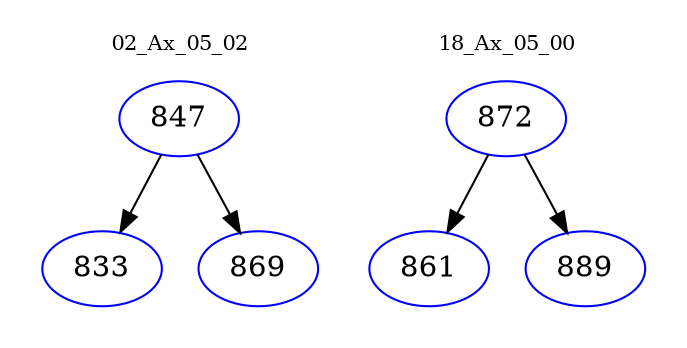 digraph{
subgraph cluster_0 {
color = white
label = "02_Ax_05_02";
fontsize=10;
T0_847 [label="847", color="blue"]
T0_847 -> T0_833 [color="black"]
T0_833 [label="833", color="blue"]
T0_847 -> T0_869 [color="black"]
T0_869 [label="869", color="blue"]
}
subgraph cluster_1 {
color = white
label = "18_Ax_05_00";
fontsize=10;
T1_872 [label="872", color="blue"]
T1_872 -> T1_861 [color="black"]
T1_861 [label="861", color="blue"]
T1_872 -> T1_889 [color="black"]
T1_889 [label="889", color="blue"]
}
}
